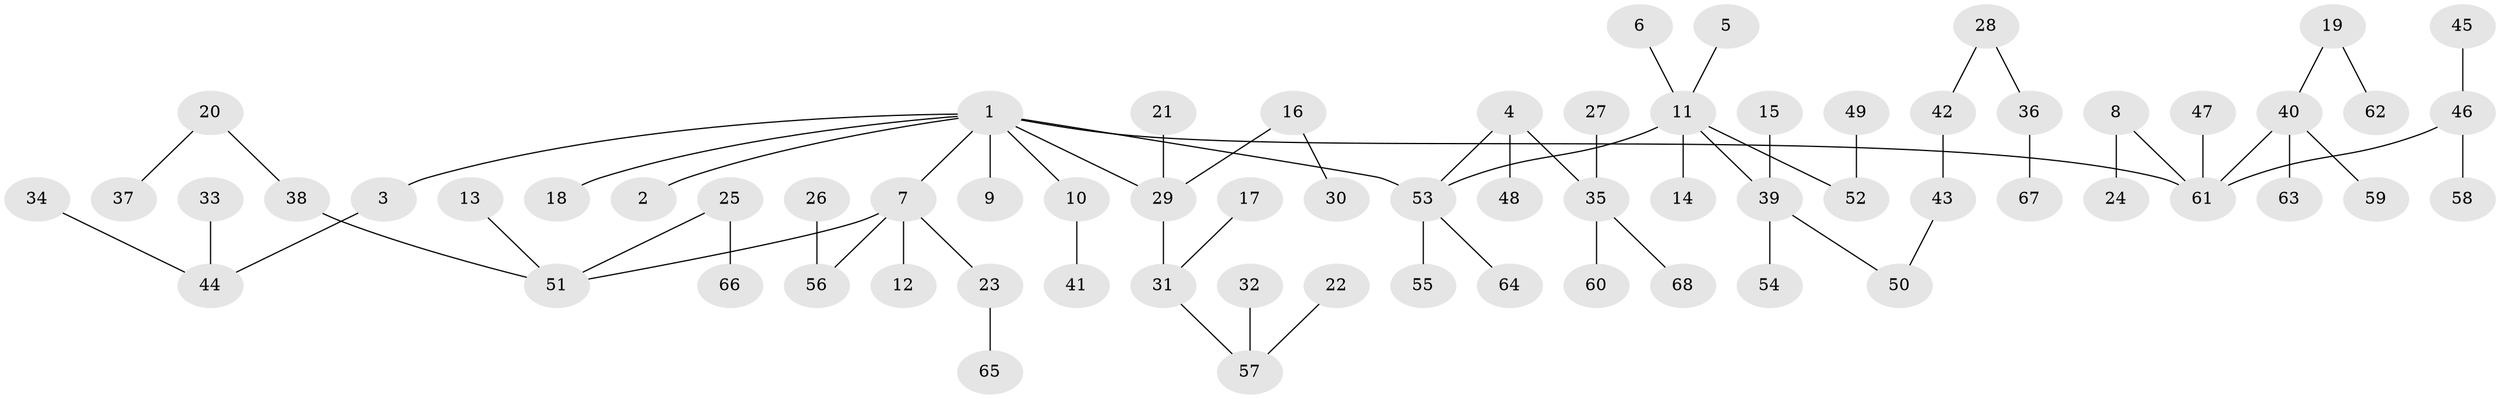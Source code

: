 // original degree distribution, {6: 0.02962962962962963, 5: 0.022222222222222223, 2: 0.25925925925925924, 3: 0.1111111111111111, 4: 0.07407407407407407, 1: 0.4962962962962963, 7: 0.007407407407407408}
// Generated by graph-tools (version 1.1) at 2025/26/03/09/25 03:26:28]
// undirected, 68 vertices, 67 edges
graph export_dot {
graph [start="1"]
  node [color=gray90,style=filled];
  1;
  2;
  3;
  4;
  5;
  6;
  7;
  8;
  9;
  10;
  11;
  12;
  13;
  14;
  15;
  16;
  17;
  18;
  19;
  20;
  21;
  22;
  23;
  24;
  25;
  26;
  27;
  28;
  29;
  30;
  31;
  32;
  33;
  34;
  35;
  36;
  37;
  38;
  39;
  40;
  41;
  42;
  43;
  44;
  45;
  46;
  47;
  48;
  49;
  50;
  51;
  52;
  53;
  54;
  55;
  56;
  57;
  58;
  59;
  60;
  61;
  62;
  63;
  64;
  65;
  66;
  67;
  68;
  1 -- 2 [weight=1.0];
  1 -- 3 [weight=1.0];
  1 -- 7 [weight=1.0];
  1 -- 9 [weight=1.0];
  1 -- 10 [weight=1.0];
  1 -- 18 [weight=1.0];
  1 -- 29 [weight=1.0];
  1 -- 53 [weight=1.0];
  1 -- 61 [weight=1.0];
  3 -- 44 [weight=1.0];
  4 -- 35 [weight=1.0];
  4 -- 48 [weight=1.0];
  4 -- 53 [weight=1.0];
  5 -- 11 [weight=1.0];
  6 -- 11 [weight=1.0];
  7 -- 12 [weight=1.0];
  7 -- 23 [weight=1.0];
  7 -- 51 [weight=1.0];
  7 -- 56 [weight=1.0];
  8 -- 24 [weight=1.0];
  8 -- 61 [weight=1.0];
  10 -- 41 [weight=1.0];
  11 -- 14 [weight=1.0];
  11 -- 39 [weight=1.0];
  11 -- 52 [weight=1.0];
  11 -- 53 [weight=1.0];
  13 -- 51 [weight=1.0];
  15 -- 39 [weight=1.0];
  16 -- 29 [weight=1.0];
  16 -- 30 [weight=1.0];
  17 -- 31 [weight=1.0];
  19 -- 40 [weight=1.0];
  19 -- 62 [weight=1.0];
  20 -- 37 [weight=1.0];
  20 -- 38 [weight=1.0];
  21 -- 29 [weight=1.0];
  22 -- 57 [weight=1.0];
  23 -- 65 [weight=1.0];
  25 -- 51 [weight=1.0];
  25 -- 66 [weight=1.0];
  26 -- 56 [weight=1.0];
  27 -- 35 [weight=1.0];
  28 -- 36 [weight=1.0];
  28 -- 42 [weight=1.0];
  29 -- 31 [weight=1.0];
  31 -- 57 [weight=1.0];
  32 -- 57 [weight=1.0];
  33 -- 44 [weight=1.0];
  34 -- 44 [weight=1.0];
  35 -- 60 [weight=1.0];
  35 -- 68 [weight=1.0];
  36 -- 67 [weight=1.0];
  38 -- 51 [weight=1.0];
  39 -- 50 [weight=1.0];
  39 -- 54 [weight=1.0];
  40 -- 59 [weight=1.0];
  40 -- 61 [weight=1.0];
  40 -- 63 [weight=1.0];
  42 -- 43 [weight=1.0];
  43 -- 50 [weight=1.0];
  45 -- 46 [weight=1.0];
  46 -- 58 [weight=1.0];
  46 -- 61 [weight=1.0];
  47 -- 61 [weight=1.0];
  49 -- 52 [weight=1.0];
  53 -- 55 [weight=1.0];
  53 -- 64 [weight=1.0];
}
